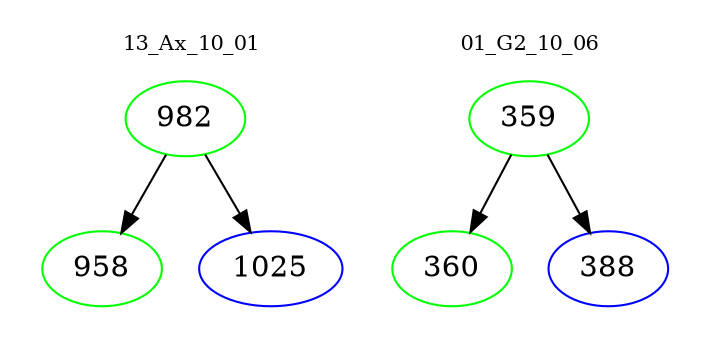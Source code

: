 digraph{
subgraph cluster_0 {
color = white
label = "13_Ax_10_01";
fontsize=10;
T0_982 [label="982", color="green"]
T0_982 -> T0_958 [color="black"]
T0_958 [label="958", color="green"]
T0_982 -> T0_1025 [color="black"]
T0_1025 [label="1025", color="blue"]
}
subgraph cluster_1 {
color = white
label = "01_G2_10_06";
fontsize=10;
T1_359 [label="359", color="green"]
T1_359 -> T1_360 [color="black"]
T1_360 [label="360", color="green"]
T1_359 -> T1_388 [color="black"]
T1_388 [label="388", color="blue"]
}
}
